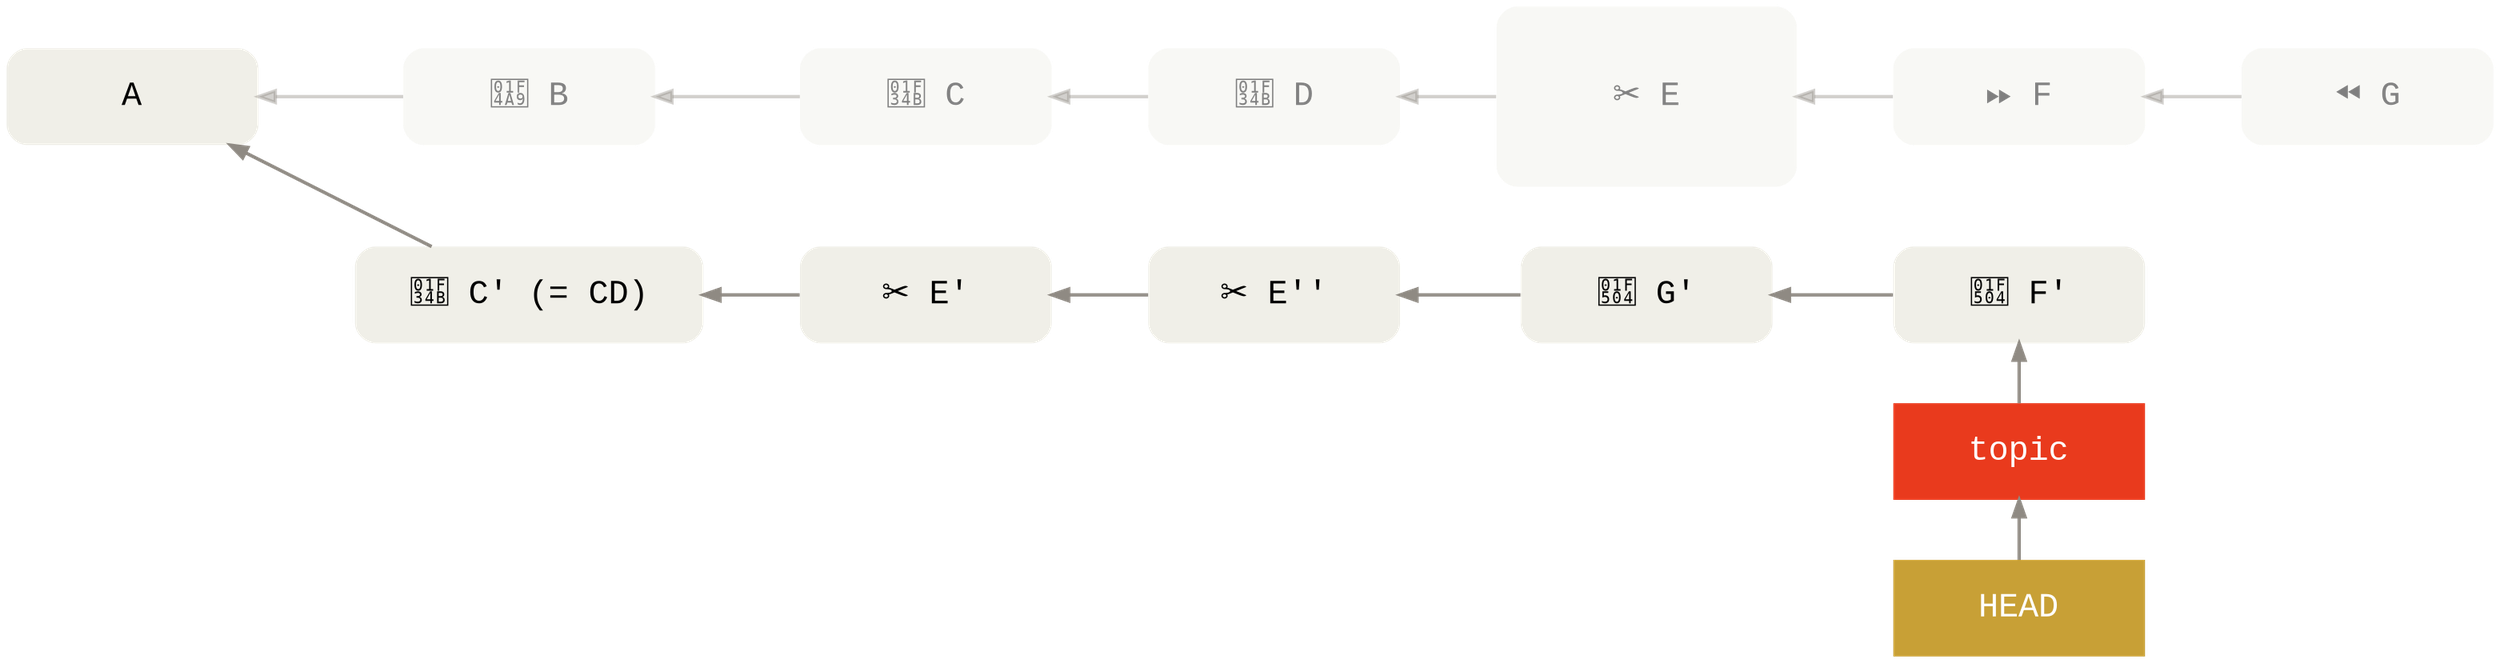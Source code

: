 digraph Git {
  bgcolor="transparent"

  rankdir=LR
  ranksep=.8
  nodesep=.5

  edge [color="#8f8a83"
        penwidth=2
        dir="back"]
  node [shape=box
        fontname="Menlo, Monaco, Consolas, Lucida Console, Courier New, monospace"
        fontsize=20
        margin=".45,.25"
        width=2.1
        penwidth=0]

  node [style="filled"
        fontcolor="#ffffff"]
  HEAD [fillcolor="#c8a036"]
  topic [fillcolor="#e93a1d"]

  node [style="rounded,filled"
        fillcolor="#f0efe8"
        fontcolor="black"]
  A

  node [fillcolor="#f0efe864"
        fontcolor="#7f7f7f"
        group=unreachable]
  edge [color="#8f8a8364"]
  B [label="💩 B"]
  C [label="🍋 C"]
  D [label="🍋 D"]
  E [label="✂️ E" width=2.5 height=1.5 ]
  F [label="⏩ F"]
  G [label="⏪ G"]
  A -> B [weight=10]
  B -> C -> D -> E -> F -> G

  node [fillcolor="#f0efe8"
        fontcolor="black"]
  edge [color="#8f8a83"]

  // No cluster draws label below.
  {
    rank=same
    Fr -> topic -> HEAD
  }

  CD [label="🍋 C' (= CD)"]
  E1 [label="✂️ E'"]
  E2 [label="✂️ E''"]
  Gr [label="🔄 G'"]
  Fr [label="🔄 F'"]
  A -> CD -> E1 -> E2 -> Gr -> Fr

  node [style=invis]
  edge [style=invis]
  A_ -> CD

  {
    rank=same
    A -> A_
  }
}
